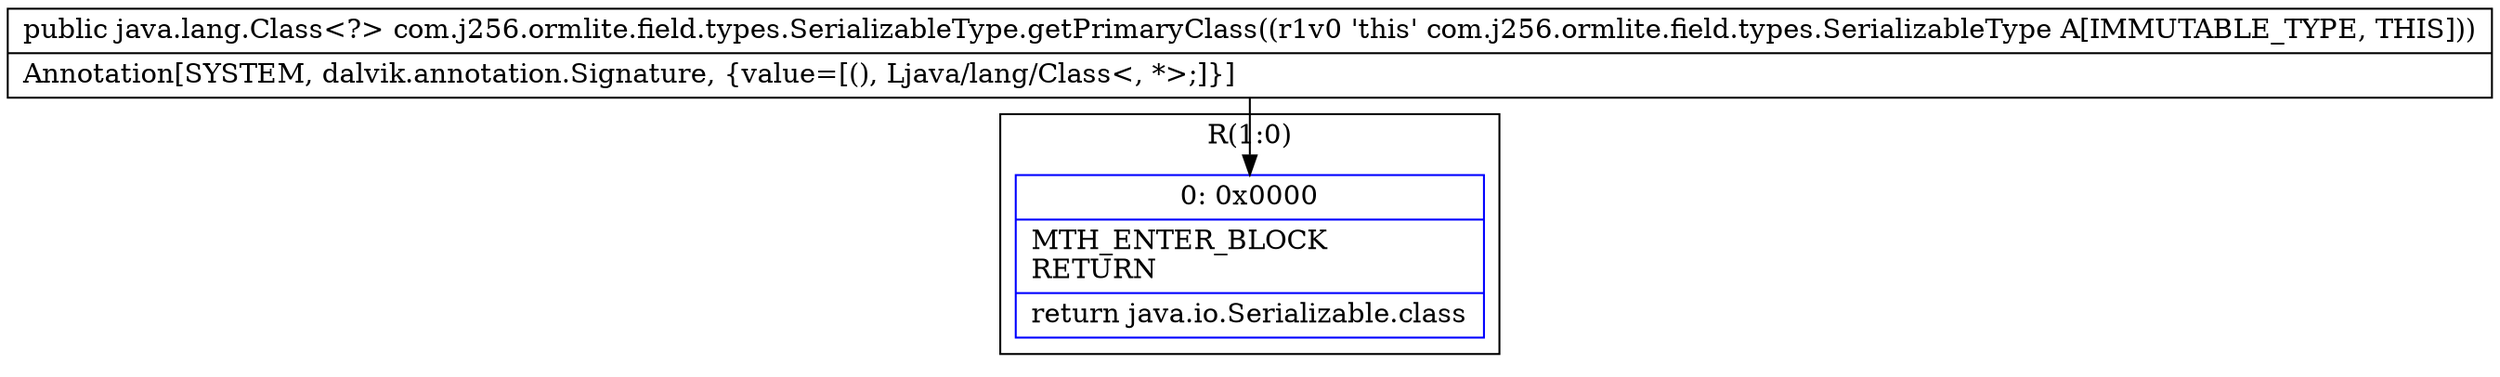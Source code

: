 digraph "CFG forcom.j256.ormlite.field.types.SerializableType.getPrimaryClass()Ljava\/lang\/Class;" {
subgraph cluster_Region_1235565065 {
label = "R(1:0)";
node [shape=record,color=blue];
Node_0 [shape=record,label="{0\:\ 0x0000|MTH_ENTER_BLOCK\lRETURN\l|return java.io.Serializable.class\l}"];
}
MethodNode[shape=record,label="{public java.lang.Class\<?\> com.j256.ormlite.field.types.SerializableType.getPrimaryClass((r1v0 'this' com.j256.ormlite.field.types.SerializableType A[IMMUTABLE_TYPE, THIS]))  | Annotation[SYSTEM, dalvik.annotation.Signature, \{value=[(), Ljava\/lang\/Class\<, *\>;]\}]\l}"];
MethodNode -> Node_0;
}


